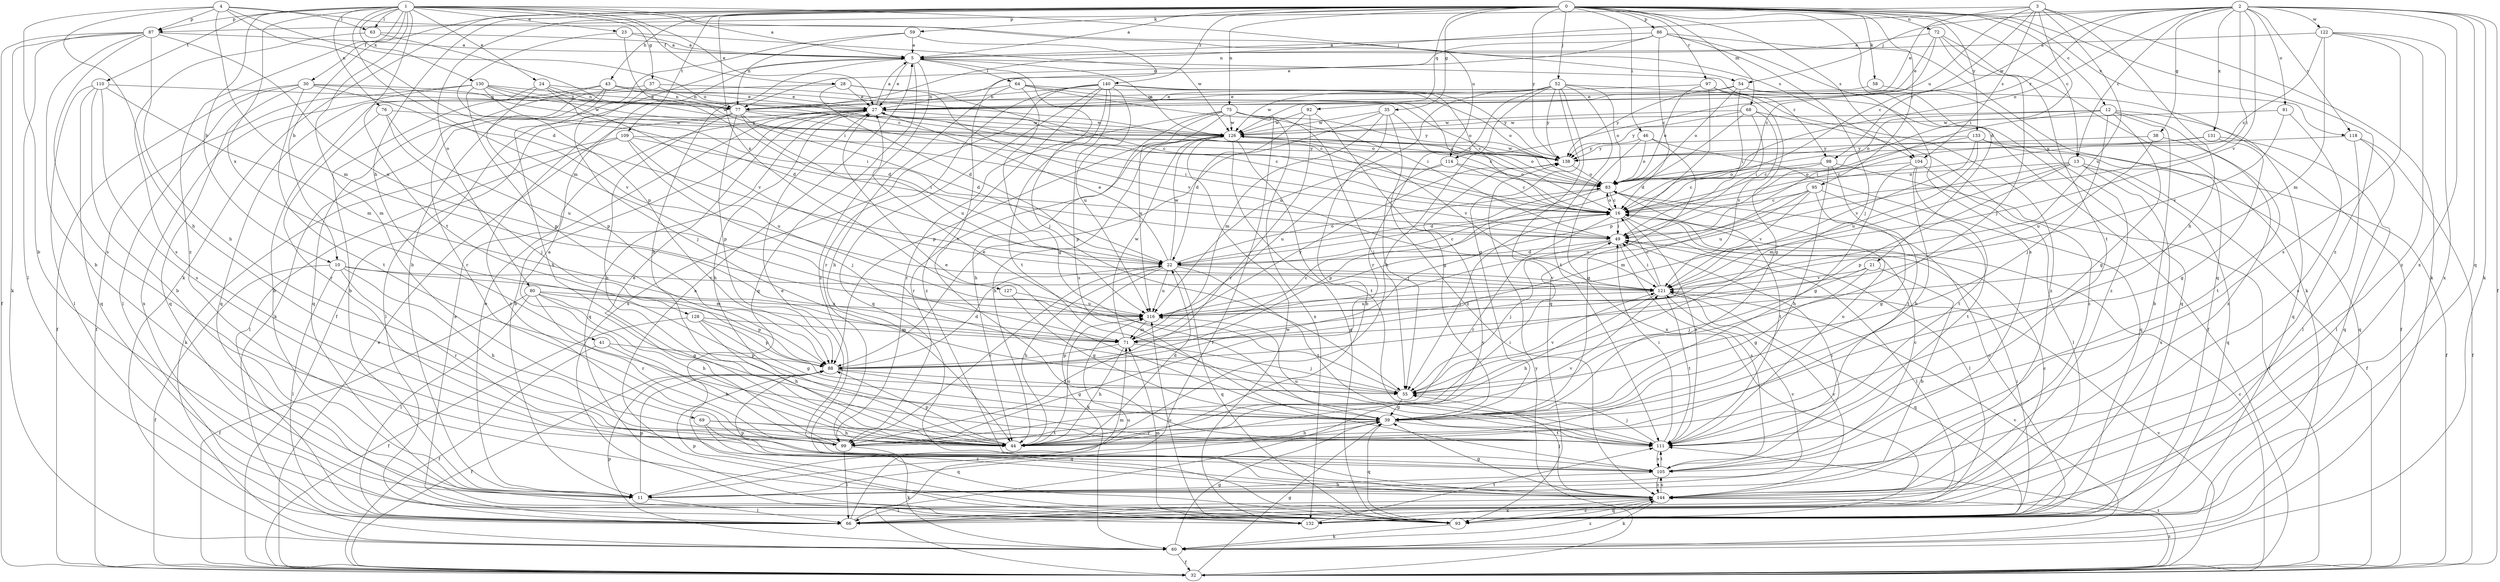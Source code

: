 strict digraph  {
0;
1;
2;
3;
4;
5;
10;
11;
12;
13;
16;
21;
22;
23;
24;
27;
28;
30;
32;
35;
37;
38;
39;
41;
43;
44;
46;
49;
52;
54;
55;
58;
59;
60;
63;
64;
66;
68;
69;
71;
72;
75;
76;
77;
80;
81;
83;
86;
87;
88;
92;
93;
95;
97;
98;
99;
104;
105;
109;
110;
111;
114;
116;
118;
121;
122;
126;
127;
128;
130;
131;
132;
133;
138;
140;
144;
0 -> 5  [label=a];
0 -> 10  [label=b];
0 -> 12  [label=c];
0 -> 13  [label=c];
0 -> 21  [label=d];
0 -> 35  [label=g];
0 -> 41  [label=h];
0 -> 43  [label=h];
0 -> 46  [label=i];
0 -> 52  [label=j];
0 -> 58  [label=k];
0 -> 59  [label=k];
0 -> 60  [label=k];
0 -> 68  [label=m];
0 -> 72  [label=n];
0 -> 75  [label=n];
0 -> 80  [label=o];
0 -> 86  [label=p];
0 -> 92  [label=q];
0 -> 95  [label=r];
0 -> 97  [label=r];
0 -> 104  [label=s];
0 -> 109  [label=t];
0 -> 118  [label=v];
0 -> 127  [label=x];
0 -> 133  [label=y];
0 -> 138  [label=y];
0 -> 140  [label=z];
0 -> 144  [label=z];
1 -> 5  [label=a];
1 -> 10  [label=b];
1 -> 23  [label=e];
1 -> 24  [label=e];
1 -> 27  [label=e];
1 -> 28  [label=f];
1 -> 30  [label=f];
1 -> 37  [label=g];
1 -> 54  [label=j];
1 -> 63  [label=l];
1 -> 69  [label=m];
1 -> 71  [label=m];
1 -> 76  [label=n];
1 -> 87  [label=p];
1 -> 110  [label=t];
1 -> 111  [label=t];
1 -> 114  [label=u];
1 -> 128  [label=x];
1 -> 130  [label=x];
1 -> 144  [label=z];
2 -> 13  [label=c];
2 -> 32  [label=f];
2 -> 38  [label=g];
2 -> 49  [label=i];
2 -> 54  [label=j];
2 -> 60  [label=k];
2 -> 77  [label=n];
2 -> 81  [label=o];
2 -> 83  [label=o];
2 -> 93  [label=q];
2 -> 98  [label=r];
2 -> 118  [label=v];
2 -> 121  [label=v];
2 -> 122  [label=w];
2 -> 126  [label=w];
2 -> 131  [label=x];
2 -> 132  [label=x];
3 -> 16  [label=c];
3 -> 27  [label=e];
3 -> 44  [label=h];
3 -> 49  [label=i];
3 -> 60  [label=k];
3 -> 87  [label=p];
3 -> 104  [label=s];
3 -> 114  [label=u];
3 -> 116  [label=u];
4 -> 11  [label=b];
4 -> 22  [label=d];
4 -> 44  [label=h];
4 -> 63  [label=l];
4 -> 71  [label=m];
4 -> 83  [label=o];
4 -> 87  [label=p];
4 -> 104  [label=s];
5 -> 27  [label=e];
5 -> 32  [label=f];
5 -> 44  [label=h];
5 -> 55  [label=j];
5 -> 64  [label=l];
5 -> 93  [label=q];
5 -> 98  [label=r];
5 -> 144  [label=z];
10 -> 32  [label=f];
10 -> 44  [label=h];
10 -> 66  [label=l];
10 -> 71  [label=m];
10 -> 99  [label=r];
10 -> 121  [label=v];
11 -> 27  [label=e];
11 -> 39  [label=g];
11 -> 66  [label=l];
11 -> 71  [label=m];
11 -> 88  [label=p];
11 -> 121  [label=v];
12 -> 11  [label=b];
12 -> 39  [label=g];
12 -> 49  [label=i];
12 -> 55  [label=j];
12 -> 83  [label=o];
12 -> 93  [label=q];
12 -> 126  [label=w];
12 -> 144  [label=z];
13 -> 32  [label=f];
13 -> 71  [label=m];
13 -> 83  [label=o];
13 -> 88  [label=p];
13 -> 93  [label=q];
13 -> 116  [label=u];
13 -> 132  [label=x];
16 -> 49  [label=i];
16 -> 55  [label=j];
16 -> 66  [label=l];
16 -> 83  [label=o];
16 -> 99  [label=r];
16 -> 111  [label=t];
21 -> 11  [label=b];
21 -> 39  [label=g];
21 -> 55  [label=j];
21 -> 121  [label=v];
22 -> 16  [label=c];
22 -> 27  [label=e];
22 -> 44  [label=h];
22 -> 60  [label=k];
22 -> 83  [label=o];
22 -> 93  [label=q];
22 -> 99  [label=r];
22 -> 111  [label=t];
22 -> 116  [label=u];
22 -> 121  [label=v];
22 -> 126  [label=w];
23 -> 5  [label=a];
23 -> 49  [label=i];
23 -> 88  [label=p];
23 -> 126  [label=w];
24 -> 22  [label=d];
24 -> 27  [label=e];
24 -> 77  [label=n];
24 -> 88  [label=p];
24 -> 93  [label=q];
24 -> 121  [label=v];
27 -> 5  [label=a];
27 -> 11  [label=b];
27 -> 16  [label=c];
27 -> 44  [label=h];
27 -> 83  [label=o];
27 -> 93  [label=q];
27 -> 126  [label=w];
28 -> 16  [label=c];
28 -> 22  [label=d];
28 -> 27  [label=e];
28 -> 93  [label=q];
28 -> 121  [label=v];
30 -> 32  [label=f];
30 -> 66  [label=l];
30 -> 77  [label=n];
30 -> 93  [label=q];
30 -> 111  [label=t];
30 -> 121  [label=v];
30 -> 126  [label=w];
32 -> 16  [label=c];
32 -> 27  [label=e];
32 -> 39  [label=g];
32 -> 111  [label=t];
32 -> 121  [label=v];
32 -> 138  [label=y];
32 -> 144  [label=z];
35 -> 11  [label=b];
35 -> 16  [label=c];
35 -> 71  [label=m];
35 -> 88  [label=p];
35 -> 126  [label=w];
35 -> 144  [label=z];
37 -> 11  [label=b];
37 -> 55  [label=j];
37 -> 77  [label=n];
37 -> 83  [label=o];
38 -> 111  [label=t];
38 -> 116  [label=u];
38 -> 138  [label=y];
39 -> 27  [label=e];
39 -> 44  [label=h];
39 -> 93  [label=q];
39 -> 99  [label=r];
39 -> 111  [label=t];
41 -> 32  [label=f];
41 -> 44  [label=h];
41 -> 88  [label=p];
43 -> 11  [label=b];
43 -> 16  [label=c];
43 -> 27  [label=e];
43 -> 44  [label=h];
43 -> 60  [label=k];
43 -> 77  [label=n];
43 -> 99  [label=r];
44 -> 22  [label=d];
44 -> 88  [label=p];
44 -> 116  [label=u];
44 -> 121  [label=v];
46 -> 39  [label=g];
46 -> 83  [label=o];
46 -> 93  [label=q];
46 -> 132  [label=x];
46 -> 138  [label=y];
49 -> 22  [label=d];
49 -> 55  [label=j];
49 -> 66  [label=l];
49 -> 105  [label=s];
52 -> 32  [label=f];
52 -> 39  [label=g];
52 -> 44  [label=h];
52 -> 77  [label=n];
52 -> 83  [label=o];
52 -> 93  [label=q];
52 -> 99  [label=r];
52 -> 111  [label=t];
52 -> 116  [label=u];
52 -> 126  [label=w];
52 -> 138  [label=y];
54 -> 27  [label=e];
54 -> 32  [label=f];
54 -> 49  [label=i];
54 -> 83  [label=o];
54 -> 93  [label=q];
54 -> 138  [label=y];
55 -> 27  [label=e];
55 -> 39  [label=g];
55 -> 121  [label=v];
58 -> 27  [label=e];
58 -> 144  [label=z];
59 -> 5  [label=a];
59 -> 11  [label=b];
59 -> 77  [label=n];
59 -> 111  [label=t];
60 -> 32  [label=f];
60 -> 39  [label=g];
60 -> 88  [label=p];
60 -> 121  [label=v];
60 -> 144  [label=z];
63 -> 5  [label=a];
63 -> 16  [label=c];
63 -> 105  [label=s];
64 -> 16  [label=c];
64 -> 39  [label=g];
64 -> 44  [label=h];
64 -> 49  [label=i];
64 -> 77  [label=n];
64 -> 83  [label=o];
66 -> 16  [label=c];
66 -> 27  [label=e];
66 -> 116  [label=u];
66 -> 138  [label=y];
68 -> 22  [label=d];
68 -> 49  [label=i];
68 -> 121  [label=v];
68 -> 126  [label=w];
68 -> 138  [label=y];
68 -> 144  [label=z];
69 -> 44  [label=h];
69 -> 93  [label=q];
69 -> 111  [label=t];
69 -> 144  [label=z];
71 -> 16  [label=c];
71 -> 44  [label=h];
71 -> 55  [label=j];
71 -> 88  [label=p];
71 -> 126  [label=w];
71 -> 138  [label=y];
72 -> 5  [label=a];
72 -> 16  [label=c];
72 -> 27  [label=e];
72 -> 55  [label=j];
72 -> 60  [label=k];
72 -> 111  [label=t];
75 -> 32  [label=f];
75 -> 44  [label=h];
75 -> 55  [label=j];
75 -> 88  [label=p];
75 -> 99  [label=r];
75 -> 116  [label=u];
75 -> 126  [label=w];
75 -> 132  [label=x];
75 -> 138  [label=y];
76 -> 55  [label=j];
76 -> 99  [label=r];
76 -> 116  [label=u];
76 -> 126  [label=w];
77 -> 22  [label=d];
77 -> 44  [label=h];
77 -> 49  [label=i];
77 -> 66  [label=l];
77 -> 88  [label=p];
77 -> 116  [label=u];
77 -> 126  [label=w];
77 -> 144  [label=z];
80 -> 32  [label=f];
80 -> 39  [label=g];
80 -> 44  [label=h];
80 -> 66  [label=l];
80 -> 88  [label=p];
80 -> 99  [label=r];
80 -> 116  [label=u];
81 -> 105  [label=s];
81 -> 121  [label=v];
81 -> 126  [label=w];
83 -> 16  [label=c];
83 -> 22  [label=d];
83 -> 88  [label=p];
83 -> 111  [label=t];
86 -> 5  [label=a];
86 -> 16  [label=c];
86 -> 27  [label=e];
86 -> 55  [label=j];
86 -> 77  [label=n];
86 -> 93  [label=q];
86 -> 105  [label=s];
87 -> 5  [label=a];
87 -> 11  [label=b];
87 -> 32  [label=f];
87 -> 44  [label=h];
87 -> 60  [label=k];
87 -> 66  [label=l];
87 -> 105  [label=s];
87 -> 116  [label=u];
88 -> 22  [label=d];
88 -> 32  [label=f];
88 -> 39  [label=g];
88 -> 55  [label=j];
92 -> 22  [label=d];
92 -> 39  [label=g];
92 -> 99  [label=r];
92 -> 126  [label=w];
93 -> 5  [label=a];
93 -> 60  [label=k];
93 -> 83  [label=o];
93 -> 144  [label=z];
95 -> 16  [label=c];
95 -> 39  [label=g];
95 -> 71  [label=m];
95 -> 111  [label=t];
95 -> 116  [label=u];
95 -> 121  [label=v];
97 -> 27  [label=e];
97 -> 39  [label=g];
97 -> 83  [label=o];
97 -> 88  [label=p];
97 -> 144  [label=z];
98 -> 16  [label=c];
98 -> 32  [label=f];
98 -> 44  [label=h];
98 -> 83  [label=o];
98 -> 111  [label=t];
99 -> 5  [label=a];
99 -> 27  [label=e];
99 -> 49  [label=i];
99 -> 60  [label=k];
99 -> 66  [label=l];
104 -> 39  [label=g];
104 -> 44  [label=h];
104 -> 66  [label=l];
104 -> 83  [label=o];
104 -> 111  [label=t];
105 -> 11  [label=b];
105 -> 16  [label=c];
105 -> 27  [label=e];
105 -> 49  [label=i];
105 -> 111  [label=t];
105 -> 144  [label=z];
109 -> 49  [label=i];
109 -> 55  [label=j];
109 -> 60  [label=k];
109 -> 66  [label=l];
109 -> 116  [label=u];
109 -> 138  [label=y];
110 -> 11  [label=b];
110 -> 66  [label=l];
110 -> 71  [label=m];
110 -> 77  [label=n];
110 -> 93  [label=q];
110 -> 105  [label=s];
111 -> 49  [label=i];
111 -> 55  [label=j];
111 -> 83  [label=o];
111 -> 105  [label=s];
111 -> 116  [label=u];
114 -> 16  [label=c];
114 -> 55  [label=j];
114 -> 83  [label=o];
114 -> 116  [label=u];
116 -> 71  [label=m];
118 -> 32  [label=f];
118 -> 66  [label=l];
118 -> 93  [label=q];
118 -> 138  [label=y];
121 -> 16  [label=c];
121 -> 44  [label=h];
121 -> 49  [label=i];
121 -> 93  [label=q];
121 -> 111  [label=t];
121 -> 116  [label=u];
122 -> 5  [label=a];
122 -> 16  [label=c];
122 -> 71  [label=m];
122 -> 105  [label=s];
122 -> 132  [label=x];
122 -> 144  [label=z];
126 -> 5  [label=a];
126 -> 44  [label=h];
126 -> 83  [label=o];
126 -> 93  [label=q];
126 -> 99  [label=r];
126 -> 111  [label=t];
126 -> 121  [label=v];
126 -> 138  [label=y];
127 -> 39  [label=g];
127 -> 116  [label=u];
128 -> 32  [label=f];
128 -> 39  [label=g];
128 -> 44  [label=h];
128 -> 71  [label=m];
128 -> 88  [label=p];
130 -> 22  [label=d];
130 -> 27  [label=e];
130 -> 32  [label=f];
130 -> 49  [label=i];
130 -> 88  [label=p];
130 -> 126  [label=w];
130 -> 132  [label=x];
130 -> 138  [label=y];
131 -> 16  [label=c];
131 -> 39  [label=g];
131 -> 66  [label=l];
131 -> 138  [label=y];
132 -> 49  [label=i];
132 -> 71  [label=m];
132 -> 88  [label=p];
132 -> 111  [label=t];
132 -> 116  [label=u];
132 -> 126  [label=w];
133 -> 16  [label=c];
133 -> 32  [label=f];
133 -> 93  [label=q];
133 -> 116  [label=u];
133 -> 121  [label=v];
133 -> 138  [label=y];
138 -> 83  [label=o];
138 -> 126  [label=w];
140 -> 16  [label=c];
140 -> 77  [label=n];
140 -> 93  [label=q];
140 -> 99  [label=r];
140 -> 105  [label=s];
140 -> 111  [label=t];
140 -> 116  [label=u];
140 -> 132  [label=x];
140 -> 138  [label=y];
140 -> 144  [label=z];
144 -> 39  [label=g];
144 -> 55  [label=j];
144 -> 60  [label=k];
144 -> 66  [label=l];
144 -> 88  [label=p];
144 -> 93  [label=q];
144 -> 105  [label=s];
144 -> 121  [label=v];
144 -> 132  [label=x];
}
